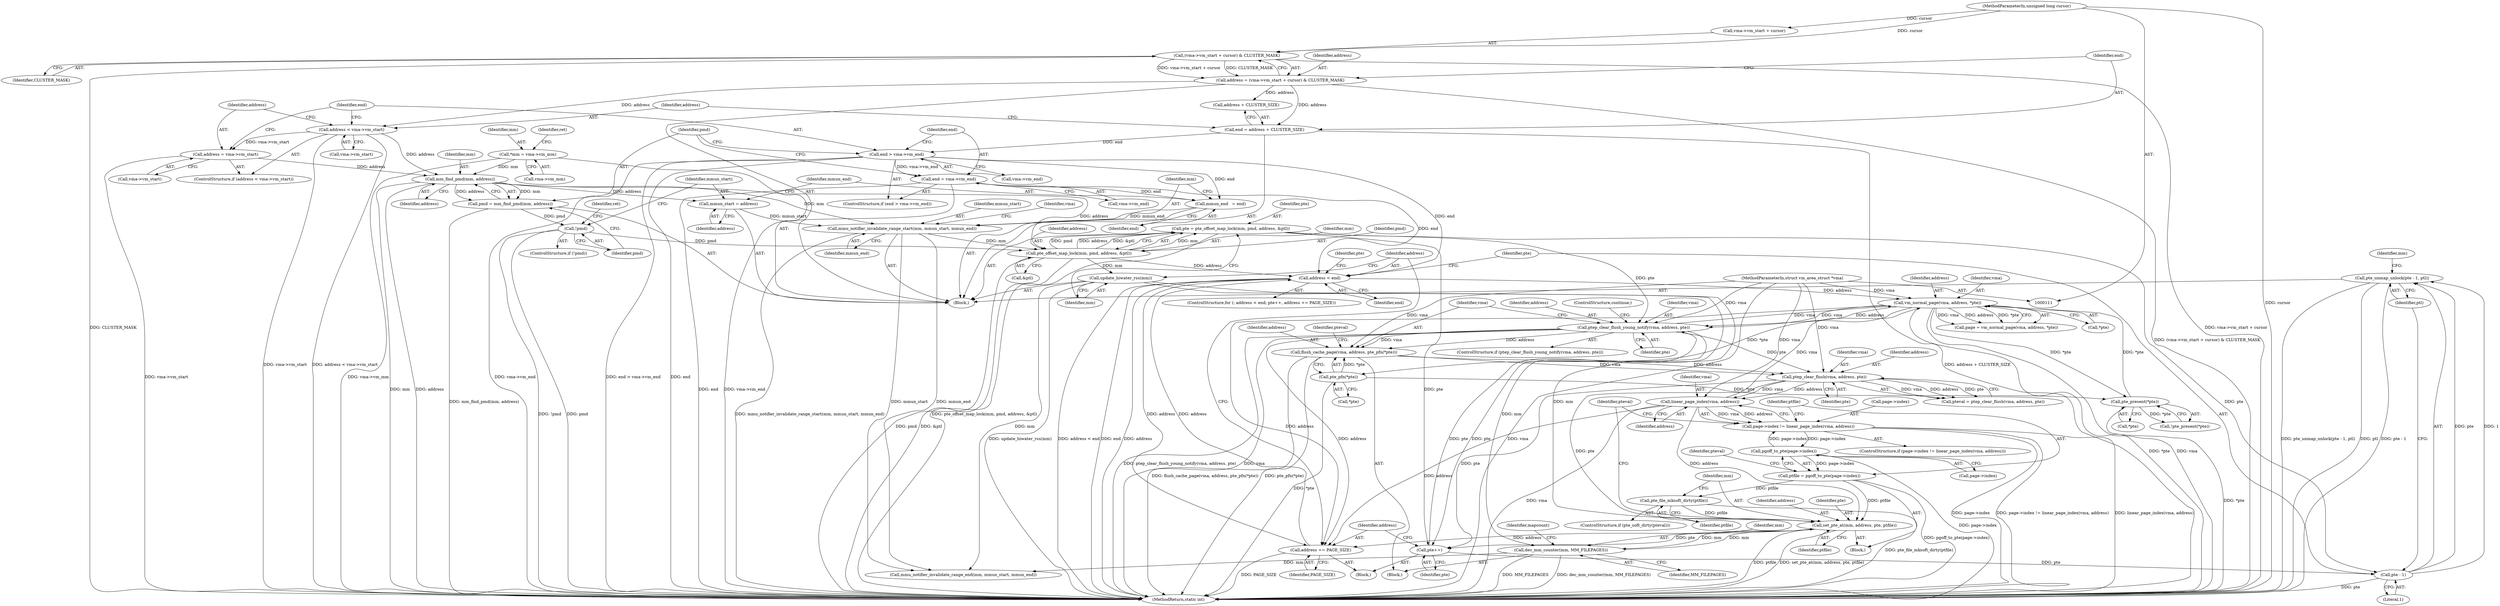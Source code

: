 digraph "0_linux_57e68e9cd65b4b8eb4045a1e0d0746458502554c_1@pointer" {
"1000344" [label="(Call,pte_unmap_unlock(pte - 1, ptl))"];
"1000345" [label="(Call,pte - 1)"];
"1000222" [label="(Call,pte = pte_offset_map_lock(mm, pmd, address, &ptl))"];
"1000224" [label="(Call,pte_offset_map_lock(mm, pmd, address, &ptl))"];
"1000192" [label="(Call,mmu_notifier_invalidate_range_start(mm, mmun_start, mmun_end))"];
"1000178" [label="(Call,mm_find_pmd(mm, address))"];
"1000118" [label="(Call,*mm = vma->vm_mm)"];
"1000155" [label="(Call,address < vma->vm_start)"];
"1000140" [label="(Call,address = (vma->vm_start + cursor) & CLUSTER_MASK)"];
"1000142" [label="(Call,(vma->vm_start + cursor) & CLUSTER_MASK)"];
"1000112" [label="(MethodParameterIn,unsigned long cursor)"];
"1000160" [label="(Call,address = vma->vm_start)"];
"1000186" [label="(Call,mmun_start = address)"];
"1000189" [label="(Call,mmun_end   = end)"];
"1000171" [label="(Call,end = vma->vm_end)"];
"1000166" [label="(Call,end > vma->vm_end)"];
"1000149" [label="(Call,end = address + CLUSTER_SIZE)"];
"1000182" [label="(Call,!pmd)"];
"1000176" [label="(Call,pmd = mm_find_pmd(mm, address))"];
"1000237" [label="(Call,pte++)"];
"1000286" [label="(Call,ptep_clear_flush_young_notify(vma, address, pte))"];
"1000251" [label="(Call,vm_normal_page(vma, address, *pte))"];
"1000308" [label="(Call,linear_page_index(vma, address))"];
"1000299" [label="(Call,ptep_clear_flush(vma, address, pte))"];
"1000291" [label="(Call,flush_cache_page(vma, address, pte_pfn(*pte)))"];
"1000114" [label="(MethodParameterIn,struct vm_area_struct *vma)"];
"1000294" [label="(Call,pte_pfn(*pte))"];
"1000233" [label="(Call,address < end)"];
"1000239" [label="(Call,address += PAGE_SIZE)"];
"1000324" [label="(Call,set_pte_at(mm, address, pte, ptfile))"];
"1000338" [label="(Call,dec_mm_counter(mm, MM_FILEPAGES))"];
"1000230" [label="(Call,update_hiwater_rss(mm))"];
"1000322" [label="(Call,pte_file_mksoft_dirty(ptfile))"];
"1000313" [label="(Call,ptfile = pgoff_to_pte(page->index))"];
"1000315" [label="(Call,pgoff_to_pte(page->index))"];
"1000304" [label="(Call,page->index != linear_page_index(vma, address))"];
"1000245" [label="(Call,pte_present(*pte))"];
"1000345" [label="(Call,pte - 1)"];
"1000195" [label="(Identifier,mmun_end)"];
"1000340" [label="(Identifier,MM_FILEPAGES)"];
"1000225" [label="(Identifier,mm)"];
"1000364" [label="(MethodReturn,static int)"];
"1000172" [label="(Identifier,end)"];
"1000178" [label="(Call,mm_find_pmd(mm, address))"];
"1000234" [label="(Identifier,address)"];
"1000180" [label="(Identifier,address)"];
"1000251" [label="(Call,vm_normal_page(vma, address, *pte))"];
"1000162" [label="(Call,vma->vm_start)"];
"1000314" [label="(Identifier,ptfile)"];
"1000242" [label="(Block,)"];
"1000116" [label="(Block,)"];
"1000194" [label="(Identifier,mmun_start)"];
"1000176" [label="(Call,pmd = mm_find_pmd(mm, address))"];
"1000150" [label="(Identifier,end)"];
"1000253" [label="(Identifier,address)"];
"1000188" [label="(Identifier,address)"];
"1000181" [label="(ControlStructure,if (!pmd))"];
"1000311" [label="(Block,)"];
"1000321" [label="(Identifier,pteval)"];
"1000226" [label="(Identifier,pmd)"];
"1000285" [label="(ControlStructure,if (ptep_clear_flush_young_notify(vma, address, pte)))"];
"1000224" [label="(Call,pte_offset_map_lock(mm, pmd, address, &ptl))"];
"1000154" [label="(ControlStructure,if (address < vma->vm_start))"];
"1000182" [label="(Call,!pmd)"];
"1000246" [label="(Call,*pte)"];
"1000316" [label="(Call,page->index)"];
"1000165" [label="(ControlStructure,if (end > vma->vm_end))"];
"1000240" [label="(Identifier,address)"];
"1000309" [label="(Identifier,vma)"];
"1000331" [label="(Identifier,pteval)"];
"1000222" [label="(Call,pte = pte_offset_map_lock(mm, pmd, address, &ptl))"];
"1000247" [label="(Identifier,pte)"];
"1000289" [label="(Identifier,pte)"];
"1000193" [label="(Identifier,mm)"];
"1000151" [label="(Call,address + CLUSTER_SIZE)"];
"1000313" [label="(Call,ptfile = pgoff_to_pte(page->index))"];
"1000148" [label="(Identifier,CLUSTER_MASK)"];
"1000239" [label="(Call,address += PAGE_SIZE)"];
"1000319" [label="(ControlStructure,if (pte_soft_dirty(pteval)))"];
"1000326" [label="(Identifier,address)"];
"1000177" [label="(Identifier,pmd)"];
"1000168" [label="(Call,vma->vm_end)"];
"1000161" [label="(Identifier,address)"];
"1000304" [label="(Call,page->index != linear_page_index(vma, address))"];
"1000286" [label="(Call,ptep_clear_flush_young_notify(vma, address, pte))"];
"1000156" [label="(Identifier,address)"];
"1000227" [label="(Identifier,address)"];
"1000149" [label="(Call,end = address + CLUSTER_SIZE)"];
"1000315" [label="(Call,pgoff_to_pte(page->index))"];
"1000338" [label="(Call,dec_mm_counter(mm, MM_FILEPAGES))"];
"1000155" [label="(Call,address < vma->vm_start)"];
"1000350" [label="(Identifier,mm)"];
"1000297" [label="(Call,pteval = ptep_clear_flush(vma, address, pte))"];
"1000328" [label="(Identifier,ptfile)"];
"1000191" [label="(Identifier,end)"];
"1000295" [label="(Call,*pte)"];
"1000327" [label="(Identifier,pte)"];
"1000192" [label="(Call,mmu_notifier_invalidate_range_start(mm, mmun_start, mmun_end))"];
"1000228" [label="(Call,&ptl)"];
"1000236" [label="(Block,)"];
"1000230" [label="(Call,update_hiwater_rss(mm))"];
"1000187" [label="(Identifier,mmun_start)"];
"1000343" [label="(Identifier,mapcount)"];
"1000233" [label="(Call,address < end)"];
"1000294" [label="(Call,pte_pfn(*pte))"];
"1000305" [label="(Call,page->index)"];
"1000292" [label="(Identifier,vma)"];
"1000232" [label="(ControlStructure,for (; address < end; pte++, address += PAGE_SIZE))"];
"1000112" [label="(MethodParameterIn,unsigned long cursor)"];
"1000140" [label="(Call,address = (vma->vm_start + cursor) & CLUSTER_MASK)"];
"1000245" [label="(Call,pte_present(*pte))"];
"1000324" [label="(Call,set_pte_at(mm, address, pte, ptfile))"];
"1000171" [label="(Call,end = vma->vm_end)"];
"1000235" [label="(Identifier,end)"];
"1000325" [label="(Identifier,mm)"];
"1000308" [label="(Call,linear_page_index(vma, address))"];
"1000238" [label="(Identifier,pte)"];
"1000118" [label="(Call,*mm = vma->vm_mm)"];
"1000249" [label="(Call,page = vm_normal_page(vma, address, *pte))"];
"1000119" [label="(Identifier,mm)"];
"1000120" [label="(Call,vma->vm_mm)"];
"1000244" [label="(Call,!pte_present(*pte))"];
"1000166" [label="(Call,end > vma->vm_end)"];
"1000348" [label="(Identifier,ptl)"];
"1000143" [label="(Call,vma->vm_start + cursor)"];
"1000300" [label="(Identifier,vma)"];
"1000186" [label="(Call,mmun_start = address)"];
"1000293" [label="(Identifier,address)"];
"1000339" [label="(Identifier,mm)"];
"1000190" [label="(Identifier,mmun_end)"];
"1000160" [label="(Call,address = vma->vm_start)"];
"1000301" [label="(Identifier,address)"];
"1000241" [label="(Identifier,PAGE_SIZE)"];
"1000346" [label="(Identifier,pte)"];
"1000223" [label="(Identifier,pte)"];
"1000322" [label="(Call,pte_file_mksoft_dirty(ptfile))"];
"1000349" [label="(Call,mmu_notifier_invalidate_range_end(mm, mmun_start, mmun_end))"];
"1000185" [label="(Identifier,ret)"];
"1000157" [label="(Call,vma->vm_start)"];
"1000179" [label="(Identifier,mm)"];
"1000183" [label="(Identifier,pmd)"];
"1000290" [label="(ControlStructure,continue;)"];
"1000114" [label="(MethodParameterIn,struct vm_area_struct *vma)"];
"1000231" [label="(Identifier,mm)"];
"1000201" [label="(Identifier,vma)"];
"1000291" [label="(Call,flush_cache_page(vma, address, pte_pfn(*pte)))"];
"1000299" [label="(Call,ptep_clear_flush(vma, address, pte))"];
"1000310" [label="(Identifier,address)"];
"1000298" [label="(Identifier,pteval)"];
"1000303" [label="(ControlStructure,if (page->index != linear_page_index(vma, address)))"];
"1000323" [label="(Identifier,ptfile)"];
"1000237" [label="(Call,pte++)"];
"1000142" [label="(Call,(vma->vm_start + cursor) & CLUSTER_MASK)"];
"1000344" [label="(Call,pte_unmap_unlock(pte - 1, ptl))"];
"1000252" [label="(Identifier,vma)"];
"1000347" [label="(Literal,1)"];
"1000141" [label="(Identifier,address)"];
"1000302" [label="(Identifier,pte)"];
"1000254" [label="(Call,*pte)"];
"1000189" [label="(Call,mmun_end   = end)"];
"1000173" [label="(Call,vma->vm_end)"];
"1000287" [label="(Identifier,vma)"];
"1000167" [label="(Identifier,end)"];
"1000288" [label="(Identifier,address)"];
"1000134" [label="(Identifier,ret)"];
"1000344" -> "1000116"  [label="AST: "];
"1000344" -> "1000348"  [label="CFG: "];
"1000345" -> "1000344"  [label="AST: "];
"1000348" -> "1000344"  [label="AST: "];
"1000350" -> "1000344"  [label="CFG: "];
"1000344" -> "1000364"  [label="DDG: pte_unmap_unlock(pte - 1, ptl)"];
"1000344" -> "1000364"  [label="DDG: ptl"];
"1000344" -> "1000364"  [label="DDG: pte - 1"];
"1000345" -> "1000344"  [label="DDG: pte"];
"1000345" -> "1000344"  [label="DDG: 1"];
"1000345" -> "1000347"  [label="CFG: "];
"1000346" -> "1000345"  [label="AST: "];
"1000347" -> "1000345"  [label="AST: "];
"1000348" -> "1000345"  [label="CFG: "];
"1000345" -> "1000364"  [label="DDG: pte"];
"1000222" -> "1000345"  [label="DDG: pte"];
"1000237" -> "1000345"  [label="DDG: pte"];
"1000222" -> "1000116"  [label="AST: "];
"1000222" -> "1000224"  [label="CFG: "];
"1000223" -> "1000222"  [label="AST: "];
"1000224" -> "1000222"  [label="AST: "];
"1000231" -> "1000222"  [label="CFG: "];
"1000222" -> "1000364"  [label="DDG: pte_offset_map_lock(mm, pmd, address, &ptl)"];
"1000224" -> "1000222"  [label="DDG: mm"];
"1000224" -> "1000222"  [label="DDG: pmd"];
"1000224" -> "1000222"  [label="DDG: address"];
"1000224" -> "1000222"  [label="DDG: &ptl"];
"1000222" -> "1000237"  [label="DDG: pte"];
"1000222" -> "1000286"  [label="DDG: pte"];
"1000224" -> "1000228"  [label="CFG: "];
"1000225" -> "1000224"  [label="AST: "];
"1000226" -> "1000224"  [label="AST: "];
"1000227" -> "1000224"  [label="AST: "];
"1000228" -> "1000224"  [label="AST: "];
"1000224" -> "1000364"  [label="DDG: pmd"];
"1000224" -> "1000364"  [label="DDG: &ptl"];
"1000192" -> "1000224"  [label="DDG: mm"];
"1000182" -> "1000224"  [label="DDG: pmd"];
"1000178" -> "1000224"  [label="DDG: address"];
"1000224" -> "1000230"  [label="DDG: mm"];
"1000224" -> "1000233"  [label="DDG: address"];
"1000192" -> "1000116"  [label="AST: "];
"1000192" -> "1000195"  [label="CFG: "];
"1000193" -> "1000192"  [label="AST: "];
"1000194" -> "1000192"  [label="AST: "];
"1000195" -> "1000192"  [label="AST: "];
"1000201" -> "1000192"  [label="CFG: "];
"1000192" -> "1000364"  [label="DDG: mmu_notifier_invalidate_range_start(mm, mmun_start, mmun_end)"];
"1000178" -> "1000192"  [label="DDG: mm"];
"1000186" -> "1000192"  [label="DDG: mmun_start"];
"1000189" -> "1000192"  [label="DDG: mmun_end"];
"1000192" -> "1000349"  [label="DDG: mmun_start"];
"1000192" -> "1000349"  [label="DDG: mmun_end"];
"1000178" -> "1000176"  [label="AST: "];
"1000178" -> "1000180"  [label="CFG: "];
"1000179" -> "1000178"  [label="AST: "];
"1000180" -> "1000178"  [label="AST: "];
"1000176" -> "1000178"  [label="CFG: "];
"1000178" -> "1000364"  [label="DDG: mm"];
"1000178" -> "1000364"  [label="DDG: address"];
"1000178" -> "1000176"  [label="DDG: mm"];
"1000178" -> "1000176"  [label="DDG: address"];
"1000118" -> "1000178"  [label="DDG: mm"];
"1000155" -> "1000178"  [label="DDG: address"];
"1000160" -> "1000178"  [label="DDG: address"];
"1000178" -> "1000186"  [label="DDG: address"];
"1000118" -> "1000116"  [label="AST: "];
"1000118" -> "1000120"  [label="CFG: "];
"1000119" -> "1000118"  [label="AST: "];
"1000120" -> "1000118"  [label="AST: "];
"1000134" -> "1000118"  [label="CFG: "];
"1000118" -> "1000364"  [label="DDG: vma->vm_mm"];
"1000155" -> "1000154"  [label="AST: "];
"1000155" -> "1000157"  [label="CFG: "];
"1000156" -> "1000155"  [label="AST: "];
"1000157" -> "1000155"  [label="AST: "];
"1000161" -> "1000155"  [label="CFG: "];
"1000167" -> "1000155"  [label="CFG: "];
"1000155" -> "1000364"  [label="DDG: vma->vm_start"];
"1000155" -> "1000364"  [label="DDG: address < vma->vm_start"];
"1000140" -> "1000155"  [label="DDG: address"];
"1000155" -> "1000160"  [label="DDG: vma->vm_start"];
"1000140" -> "1000116"  [label="AST: "];
"1000140" -> "1000142"  [label="CFG: "];
"1000141" -> "1000140"  [label="AST: "];
"1000142" -> "1000140"  [label="AST: "];
"1000150" -> "1000140"  [label="CFG: "];
"1000140" -> "1000364"  [label="DDG: (vma->vm_start + cursor) & CLUSTER_MASK"];
"1000142" -> "1000140"  [label="DDG: vma->vm_start + cursor"];
"1000142" -> "1000140"  [label="DDG: CLUSTER_MASK"];
"1000140" -> "1000149"  [label="DDG: address"];
"1000140" -> "1000151"  [label="DDG: address"];
"1000142" -> "1000148"  [label="CFG: "];
"1000143" -> "1000142"  [label="AST: "];
"1000148" -> "1000142"  [label="AST: "];
"1000142" -> "1000364"  [label="DDG: CLUSTER_MASK"];
"1000142" -> "1000364"  [label="DDG: vma->vm_start + cursor"];
"1000112" -> "1000142"  [label="DDG: cursor"];
"1000112" -> "1000111"  [label="AST: "];
"1000112" -> "1000364"  [label="DDG: cursor"];
"1000112" -> "1000143"  [label="DDG: cursor"];
"1000160" -> "1000154"  [label="AST: "];
"1000160" -> "1000162"  [label="CFG: "];
"1000161" -> "1000160"  [label="AST: "];
"1000162" -> "1000160"  [label="AST: "];
"1000167" -> "1000160"  [label="CFG: "];
"1000160" -> "1000364"  [label="DDG: vma->vm_start"];
"1000186" -> "1000116"  [label="AST: "];
"1000186" -> "1000188"  [label="CFG: "];
"1000187" -> "1000186"  [label="AST: "];
"1000188" -> "1000186"  [label="AST: "];
"1000190" -> "1000186"  [label="CFG: "];
"1000189" -> "1000116"  [label="AST: "];
"1000189" -> "1000191"  [label="CFG: "];
"1000190" -> "1000189"  [label="AST: "];
"1000191" -> "1000189"  [label="AST: "];
"1000193" -> "1000189"  [label="CFG: "];
"1000171" -> "1000189"  [label="DDG: end"];
"1000166" -> "1000189"  [label="DDG: end"];
"1000171" -> "1000165"  [label="AST: "];
"1000171" -> "1000173"  [label="CFG: "];
"1000172" -> "1000171"  [label="AST: "];
"1000173" -> "1000171"  [label="AST: "];
"1000177" -> "1000171"  [label="CFG: "];
"1000171" -> "1000364"  [label="DDG: end"];
"1000171" -> "1000364"  [label="DDG: vma->vm_end"];
"1000166" -> "1000171"  [label="DDG: vma->vm_end"];
"1000171" -> "1000233"  [label="DDG: end"];
"1000166" -> "1000165"  [label="AST: "];
"1000166" -> "1000168"  [label="CFG: "];
"1000167" -> "1000166"  [label="AST: "];
"1000168" -> "1000166"  [label="AST: "];
"1000172" -> "1000166"  [label="CFG: "];
"1000177" -> "1000166"  [label="CFG: "];
"1000166" -> "1000364"  [label="DDG: vma->vm_end"];
"1000166" -> "1000364"  [label="DDG: end > vma->vm_end"];
"1000166" -> "1000364"  [label="DDG: end"];
"1000149" -> "1000166"  [label="DDG: end"];
"1000166" -> "1000233"  [label="DDG: end"];
"1000149" -> "1000116"  [label="AST: "];
"1000149" -> "1000151"  [label="CFG: "];
"1000150" -> "1000149"  [label="AST: "];
"1000151" -> "1000149"  [label="AST: "];
"1000156" -> "1000149"  [label="CFG: "];
"1000149" -> "1000364"  [label="DDG: address + CLUSTER_SIZE"];
"1000182" -> "1000181"  [label="AST: "];
"1000182" -> "1000183"  [label="CFG: "];
"1000183" -> "1000182"  [label="AST: "];
"1000185" -> "1000182"  [label="CFG: "];
"1000187" -> "1000182"  [label="CFG: "];
"1000182" -> "1000364"  [label="DDG: !pmd"];
"1000182" -> "1000364"  [label="DDG: pmd"];
"1000176" -> "1000182"  [label="DDG: pmd"];
"1000176" -> "1000116"  [label="AST: "];
"1000177" -> "1000176"  [label="AST: "];
"1000183" -> "1000176"  [label="CFG: "];
"1000176" -> "1000364"  [label="DDG: mm_find_pmd(mm, address)"];
"1000237" -> "1000236"  [label="AST: "];
"1000237" -> "1000238"  [label="CFG: "];
"1000238" -> "1000237"  [label="AST: "];
"1000240" -> "1000237"  [label="CFG: "];
"1000286" -> "1000237"  [label="DDG: pte"];
"1000299" -> "1000237"  [label="DDG: pte"];
"1000324" -> "1000237"  [label="DDG: pte"];
"1000237" -> "1000286"  [label="DDG: pte"];
"1000286" -> "1000285"  [label="AST: "];
"1000286" -> "1000289"  [label="CFG: "];
"1000287" -> "1000286"  [label="AST: "];
"1000288" -> "1000286"  [label="AST: "];
"1000289" -> "1000286"  [label="AST: "];
"1000290" -> "1000286"  [label="CFG: "];
"1000292" -> "1000286"  [label="CFG: "];
"1000286" -> "1000364"  [label="DDG: ptep_clear_flush_young_notify(vma, address, pte)"];
"1000286" -> "1000364"  [label="DDG: vma"];
"1000286" -> "1000239"  [label="DDG: address"];
"1000286" -> "1000251"  [label="DDG: vma"];
"1000251" -> "1000286"  [label="DDG: vma"];
"1000251" -> "1000286"  [label="DDG: address"];
"1000114" -> "1000286"  [label="DDG: vma"];
"1000286" -> "1000291"  [label="DDG: vma"];
"1000286" -> "1000291"  [label="DDG: address"];
"1000286" -> "1000299"  [label="DDG: pte"];
"1000251" -> "1000249"  [label="AST: "];
"1000251" -> "1000254"  [label="CFG: "];
"1000252" -> "1000251"  [label="AST: "];
"1000253" -> "1000251"  [label="AST: "];
"1000254" -> "1000251"  [label="AST: "];
"1000249" -> "1000251"  [label="CFG: "];
"1000251" -> "1000364"  [label="DDG: *pte"];
"1000251" -> "1000364"  [label="DDG: vma"];
"1000251" -> "1000239"  [label="DDG: address"];
"1000251" -> "1000245"  [label="DDG: *pte"];
"1000251" -> "1000249"  [label="DDG: vma"];
"1000251" -> "1000249"  [label="DDG: address"];
"1000251" -> "1000249"  [label="DDG: *pte"];
"1000308" -> "1000251"  [label="DDG: vma"];
"1000114" -> "1000251"  [label="DDG: vma"];
"1000233" -> "1000251"  [label="DDG: address"];
"1000245" -> "1000251"  [label="DDG: *pte"];
"1000251" -> "1000294"  [label="DDG: *pte"];
"1000308" -> "1000304"  [label="AST: "];
"1000308" -> "1000310"  [label="CFG: "];
"1000309" -> "1000308"  [label="AST: "];
"1000310" -> "1000308"  [label="AST: "];
"1000304" -> "1000308"  [label="CFG: "];
"1000308" -> "1000364"  [label="DDG: vma"];
"1000308" -> "1000239"  [label="DDG: address"];
"1000308" -> "1000304"  [label="DDG: vma"];
"1000308" -> "1000304"  [label="DDG: address"];
"1000299" -> "1000308"  [label="DDG: vma"];
"1000299" -> "1000308"  [label="DDG: address"];
"1000114" -> "1000308"  [label="DDG: vma"];
"1000308" -> "1000324"  [label="DDG: address"];
"1000299" -> "1000297"  [label="AST: "];
"1000299" -> "1000302"  [label="CFG: "];
"1000300" -> "1000299"  [label="AST: "];
"1000301" -> "1000299"  [label="AST: "];
"1000302" -> "1000299"  [label="AST: "];
"1000297" -> "1000299"  [label="CFG: "];
"1000299" -> "1000297"  [label="DDG: vma"];
"1000299" -> "1000297"  [label="DDG: address"];
"1000299" -> "1000297"  [label="DDG: pte"];
"1000291" -> "1000299"  [label="DDG: vma"];
"1000291" -> "1000299"  [label="DDG: address"];
"1000114" -> "1000299"  [label="DDG: vma"];
"1000299" -> "1000324"  [label="DDG: pte"];
"1000291" -> "1000242"  [label="AST: "];
"1000291" -> "1000294"  [label="CFG: "];
"1000292" -> "1000291"  [label="AST: "];
"1000293" -> "1000291"  [label="AST: "];
"1000294" -> "1000291"  [label="AST: "];
"1000298" -> "1000291"  [label="CFG: "];
"1000291" -> "1000364"  [label="DDG: flush_cache_page(vma, address, pte_pfn(*pte))"];
"1000291" -> "1000364"  [label="DDG: pte_pfn(*pte)"];
"1000114" -> "1000291"  [label="DDG: vma"];
"1000294" -> "1000291"  [label="DDG: *pte"];
"1000114" -> "1000111"  [label="AST: "];
"1000114" -> "1000364"  [label="DDG: vma"];
"1000294" -> "1000295"  [label="CFG: "];
"1000295" -> "1000294"  [label="AST: "];
"1000294" -> "1000364"  [label="DDG: *pte"];
"1000294" -> "1000245"  [label="DDG: *pte"];
"1000233" -> "1000232"  [label="AST: "];
"1000233" -> "1000235"  [label="CFG: "];
"1000234" -> "1000233"  [label="AST: "];
"1000235" -> "1000233"  [label="AST: "];
"1000247" -> "1000233"  [label="CFG: "];
"1000346" -> "1000233"  [label="CFG: "];
"1000233" -> "1000364"  [label="DDG: address < end"];
"1000233" -> "1000364"  [label="DDG: end"];
"1000233" -> "1000364"  [label="DDG: address"];
"1000239" -> "1000233"  [label="DDG: address"];
"1000233" -> "1000239"  [label="DDG: address"];
"1000239" -> "1000236"  [label="AST: "];
"1000239" -> "1000241"  [label="CFG: "];
"1000240" -> "1000239"  [label="AST: "];
"1000241" -> "1000239"  [label="AST: "];
"1000234" -> "1000239"  [label="CFG: "];
"1000239" -> "1000364"  [label="DDG: PAGE_SIZE"];
"1000324" -> "1000239"  [label="DDG: address"];
"1000324" -> "1000311"  [label="AST: "];
"1000324" -> "1000328"  [label="CFG: "];
"1000325" -> "1000324"  [label="AST: "];
"1000326" -> "1000324"  [label="AST: "];
"1000327" -> "1000324"  [label="AST: "];
"1000328" -> "1000324"  [label="AST: "];
"1000331" -> "1000324"  [label="CFG: "];
"1000324" -> "1000364"  [label="DDG: ptfile"];
"1000324" -> "1000364"  [label="DDG: set_pte_at(mm, address, pte, ptfile)"];
"1000338" -> "1000324"  [label="DDG: mm"];
"1000230" -> "1000324"  [label="DDG: mm"];
"1000322" -> "1000324"  [label="DDG: ptfile"];
"1000313" -> "1000324"  [label="DDG: ptfile"];
"1000324" -> "1000338"  [label="DDG: mm"];
"1000338" -> "1000242"  [label="AST: "];
"1000338" -> "1000340"  [label="CFG: "];
"1000339" -> "1000338"  [label="AST: "];
"1000340" -> "1000338"  [label="AST: "];
"1000343" -> "1000338"  [label="CFG: "];
"1000338" -> "1000364"  [label="DDG: dec_mm_counter(mm, MM_FILEPAGES)"];
"1000338" -> "1000364"  [label="DDG: MM_FILEPAGES"];
"1000230" -> "1000338"  [label="DDG: mm"];
"1000338" -> "1000349"  [label="DDG: mm"];
"1000230" -> "1000116"  [label="AST: "];
"1000230" -> "1000231"  [label="CFG: "];
"1000231" -> "1000230"  [label="AST: "];
"1000234" -> "1000230"  [label="CFG: "];
"1000230" -> "1000364"  [label="DDG: update_hiwater_rss(mm)"];
"1000230" -> "1000349"  [label="DDG: mm"];
"1000322" -> "1000319"  [label="AST: "];
"1000322" -> "1000323"  [label="CFG: "];
"1000323" -> "1000322"  [label="AST: "];
"1000325" -> "1000322"  [label="CFG: "];
"1000322" -> "1000364"  [label="DDG: pte_file_mksoft_dirty(ptfile)"];
"1000313" -> "1000322"  [label="DDG: ptfile"];
"1000313" -> "1000311"  [label="AST: "];
"1000313" -> "1000315"  [label="CFG: "];
"1000314" -> "1000313"  [label="AST: "];
"1000315" -> "1000313"  [label="AST: "];
"1000321" -> "1000313"  [label="CFG: "];
"1000313" -> "1000364"  [label="DDG: pgoff_to_pte(page->index)"];
"1000315" -> "1000313"  [label="DDG: page->index"];
"1000315" -> "1000316"  [label="CFG: "];
"1000316" -> "1000315"  [label="AST: "];
"1000315" -> "1000364"  [label="DDG: page->index"];
"1000315" -> "1000304"  [label="DDG: page->index"];
"1000304" -> "1000315"  [label="DDG: page->index"];
"1000304" -> "1000303"  [label="AST: "];
"1000305" -> "1000304"  [label="AST: "];
"1000314" -> "1000304"  [label="CFG: "];
"1000331" -> "1000304"  [label="CFG: "];
"1000304" -> "1000364"  [label="DDG: page->index"];
"1000304" -> "1000364"  [label="DDG: page->index != linear_page_index(vma, address)"];
"1000304" -> "1000364"  [label="DDG: linear_page_index(vma, address)"];
"1000245" -> "1000244"  [label="AST: "];
"1000245" -> "1000246"  [label="CFG: "];
"1000246" -> "1000245"  [label="AST: "];
"1000244" -> "1000245"  [label="CFG: "];
"1000245" -> "1000364"  [label="DDG: *pte"];
"1000245" -> "1000244"  [label="DDG: *pte"];
}

